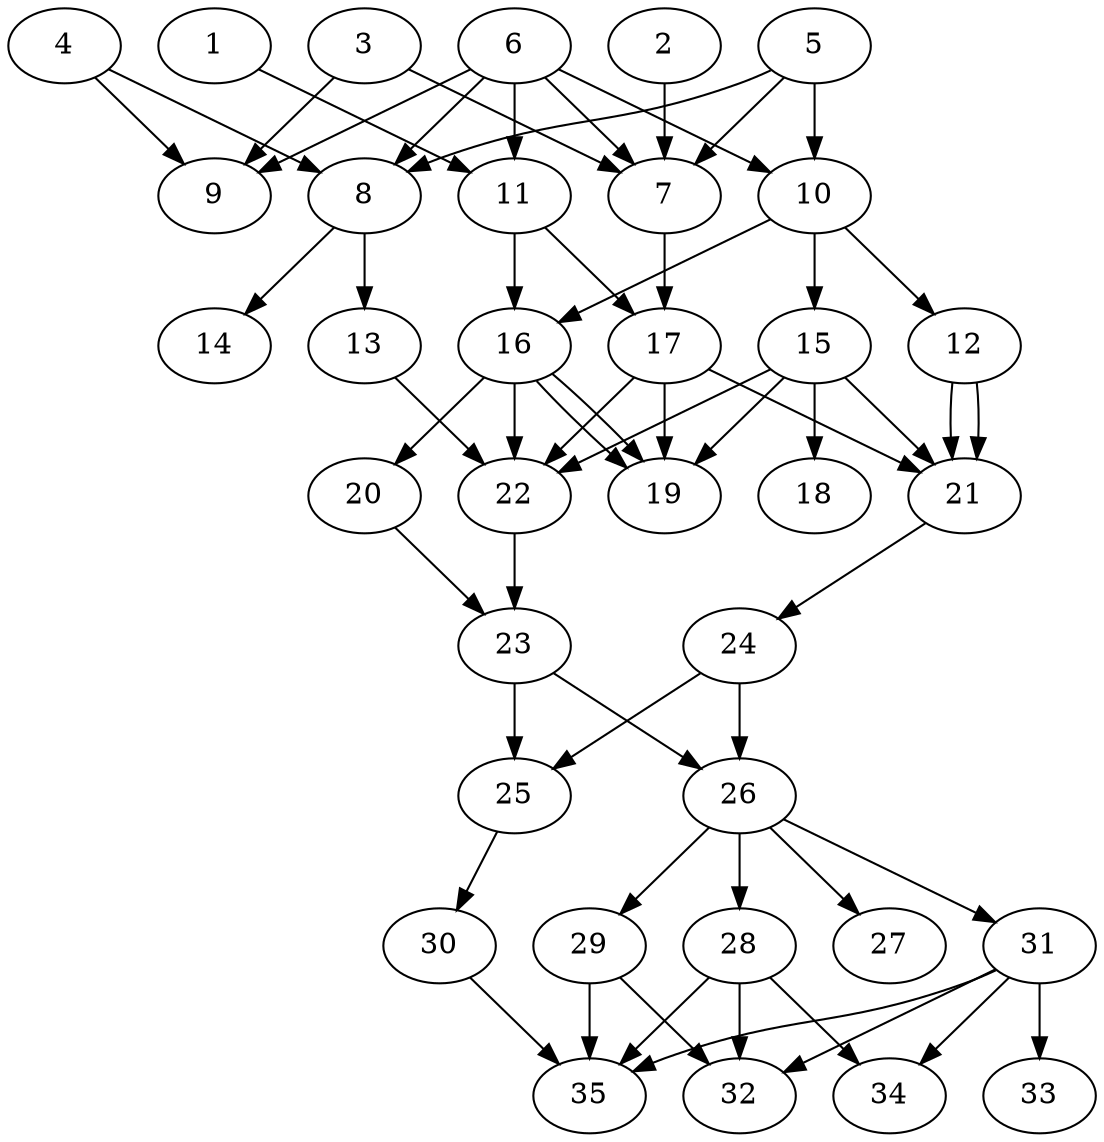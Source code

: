 // DAG automatically generated by daggen at Thu Oct  3 14:05:37 2019
// ./daggen --dot -n 35 --ccr 0.4 --fat 0.5 --regular 0.5 --density 0.7 --mindata 5242880 --maxdata 52428800 
digraph G {
  1 [size="67752960", alpha="0.16", expect_size="27101184"] 
  1 -> 11 [size ="27101184"]
  2 [size="97623040", alpha="0.16", expect_size="39049216"] 
  2 -> 7 [size ="39049216"]
  3 [size="123072000", alpha="0.14", expect_size="49228800"] 
  3 -> 7 [size ="49228800"]
  3 -> 9 [size ="49228800"]
  4 [size="55185920", alpha="0.16", expect_size="22074368"] 
  4 -> 8 [size ="22074368"]
  4 -> 9 [size ="22074368"]
  5 [size="75491840", alpha="0.04", expect_size="30196736"] 
  5 -> 7 [size ="30196736"]
  5 -> 8 [size ="30196736"]
  5 -> 10 [size ="30196736"]
  6 [size="131005440", alpha="0.04", expect_size="52402176"] 
  6 -> 7 [size ="52402176"]
  6 -> 8 [size ="52402176"]
  6 -> 9 [size ="52402176"]
  6 -> 10 [size ="52402176"]
  6 -> 11 [size ="52402176"]
  7 [size="26519040", alpha="0.18", expect_size="10607616"] 
  7 -> 17 [size ="10607616"]
  8 [size="76234240", alpha="0.16", expect_size="30493696"] 
  8 -> 13 [size ="30493696"]
  8 -> 14 [size ="30493696"]
  9 [size="25917440", alpha="0.08", expect_size="10366976"] 
  10 [size="36572160", alpha="0.02", expect_size="14628864"] 
  10 -> 12 [size ="14628864"]
  10 -> 15 [size ="14628864"]
  10 -> 16 [size ="14628864"]
  11 [size="72844800", alpha="0.10", expect_size="29137920"] 
  11 -> 16 [size ="29137920"]
  11 -> 17 [size ="29137920"]
  12 [size="48327680", alpha="0.09", expect_size="19331072"] 
  12 -> 21 [size ="19331072"]
  12 -> 21 [size ="19331072"]
  13 [size="23869440", alpha="0.12", expect_size="9547776"] 
  13 -> 22 [size ="9547776"]
  14 [size="106270720", alpha="0.11", expect_size="42508288"] 
  15 [size="80714240", alpha="0.09", expect_size="32285696"] 
  15 -> 18 [size ="32285696"]
  15 -> 19 [size ="32285696"]
  15 -> 21 [size ="32285696"]
  15 -> 22 [size ="32285696"]
  16 [size="102883840", alpha="0.14", expect_size="41153536"] 
  16 -> 19 [size ="41153536"]
  16 -> 19 [size ="41153536"]
  16 -> 20 [size ="41153536"]
  16 -> 22 [size ="41153536"]
  17 [size="127710720", alpha="0.00", expect_size="51084288"] 
  17 -> 19 [size ="51084288"]
  17 -> 21 [size ="51084288"]
  17 -> 22 [size ="51084288"]
  18 [size="115676160", alpha="0.15", expect_size="46270464"] 
  19 [size="91712000", alpha="0.04", expect_size="36684800"] 
  20 [size="21703680", alpha="0.15", expect_size="8681472"] 
  20 -> 23 [size ="8681472"]
  21 [size="33093120", alpha="0.14", expect_size="13237248"] 
  21 -> 24 [size ="13237248"]
  22 [size="93719040", alpha="0.09", expect_size="37487616"] 
  22 -> 23 [size ="37487616"]
  23 [size="26593280", alpha="0.01", expect_size="10637312"] 
  23 -> 25 [size ="10637312"]
  23 -> 26 [size ="10637312"]
  24 [size="98670080", alpha="0.01", expect_size="39468032"] 
  24 -> 25 [size ="39468032"]
  24 -> 26 [size ="39468032"]
  25 [size="47777280", alpha="0.12", expect_size="19110912"] 
  25 -> 30 [size ="19110912"]
  26 [size="102412800", alpha="0.02", expect_size="40965120"] 
  26 -> 27 [size ="40965120"]
  26 -> 28 [size ="40965120"]
  26 -> 29 [size ="40965120"]
  26 -> 31 [size ="40965120"]
  27 [size="69532160", alpha="0.15", expect_size="27812864"] 
  28 [size="72250880", alpha="0.19", expect_size="28900352"] 
  28 -> 32 [size ="28900352"]
  28 -> 34 [size ="28900352"]
  28 -> 35 [size ="28900352"]
  29 [size="44149760", alpha="0.04", expect_size="17659904"] 
  29 -> 32 [size ="17659904"]
  29 -> 35 [size ="17659904"]
  30 [size="67829760", alpha="0.14", expect_size="27131904"] 
  30 -> 35 [size ="27131904"]
  31 [size="35868160", alpha="0.14", expect_size="14347264"] 
  31 -> 32 [size ="14347264"]
  31 -> 33 [size ="14347264"]
  31 -> 34 [size ="14347264"]
  31 -> 35 [size ="14347264"]
  32 [size="120872960", alpha="0.19", expect_size="48349184"] 
  33 [size="53475840", alpha="0.07", expect_size="21390336"] 
  34 [size="61601280", alpha="0.10", expect_size="24640512"] 
  35 [size="69368320", alpha="0.05", expect_size="27747328"] 
}
